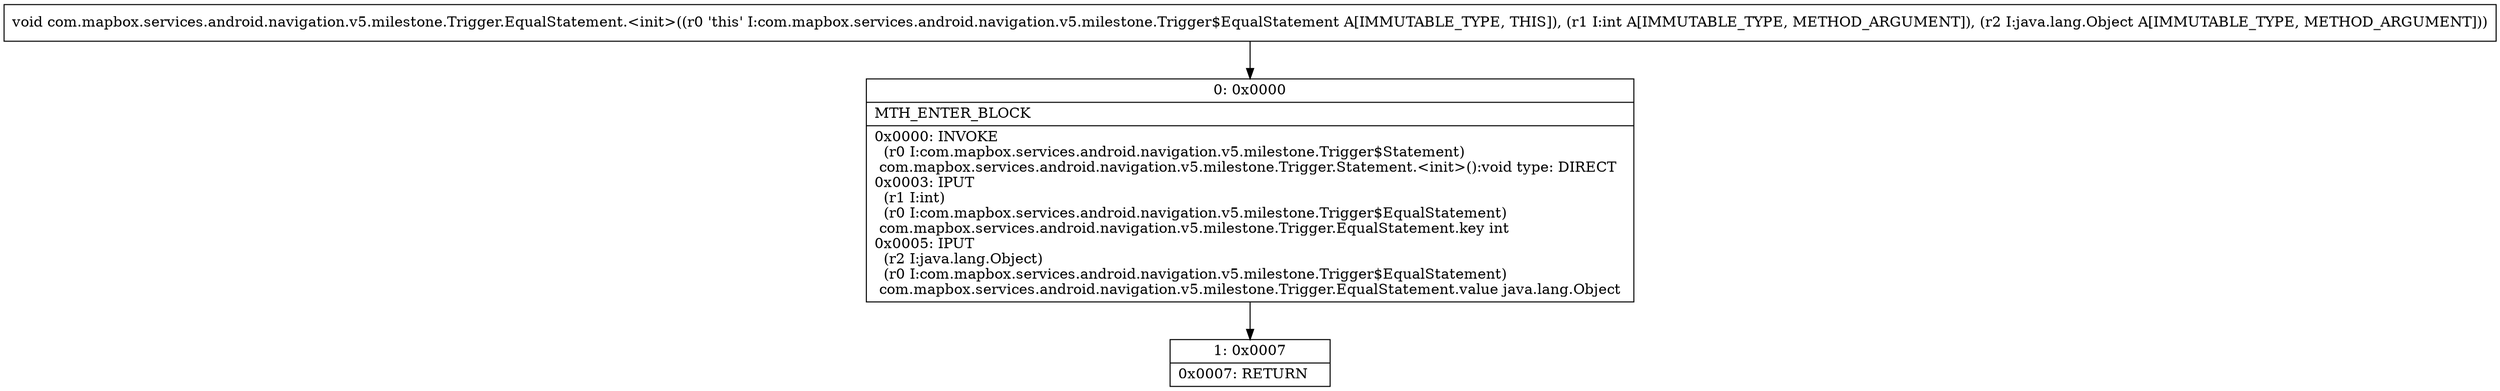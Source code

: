 digraph "CFG forcom.mapbox.services.android.navigation.v5.milestone.Trigger.EqualStatement.\<init\>(ILjava\/lang\/Object;)V" {
Node_0 [shape=record,label="{0\:\ 0x0000|MTH_ENTER_BLOCK\l|0x0000: INVOKE  \l  (r0 I:com.mapbox.services.android.navigation.v5.milestone.Trigger$Statement)\l com.mapbox.services.android.navigation.v5.milestone.Trigger.Statement.\<init\>():void type: DIRECT \l0x0003: IPUT  \l  (r1 I:int)\l  (r0 I:com.mapbox.services.android.navigation.v5.milestone.Trigger$EqualStatement)\l com.mapbox.services.android.navigation.v5.milestone.Trigger.EqualStatement.key int \l0x0005: IPUT  \l  (r2 I:java.lang.Object)\l  (r0 I:com.mapbox.services.android.navigation.v5.milestone.Trigger$EqualStatement)\l com.mapbox.services.android.navigation.v5.milestone.Trigger.EqualStatement.value java.lang.Object \l}"];
Node_1 [shape=record,label="{1\:\ 0x0007|0x0007: RETURN   \l}"];
MethodNode[shape=record,label="{void com.mapbox.services.android.navigation.v5.milestone.Trigger.EqualStatement.\<init\>((r0 'this' I:com.mapbox.services.android.navigation.v5.milestone.Trigger$EqualStatement A[IMMUTABLE_TYPE, THIS]), (r1 I:int A[IMMUTABLE_TYPE, METHOD_ARGUMENT]), (r2 I:java.lang.Object A[IMMUTABLE_TYPE, METHOD_ARGUMENT])) }"];
MethodNode -> Node_0;
Node_0 -> Node_1;
}

